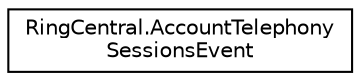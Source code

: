 digraph "Graphical Class Hierarchy"
{
 // LATEX_PDF_SIZE
  edge [fontname="Helvetica",fontsize="10",labelfontname="Helvetica",labelfontsize="10"];
  node [fontname="Helvetica",fontsize="10",shape=record];
  rankdir="LR";
  Node0 [label="RingCentral.AccountTelephony\lSessionsEvent",height=0.2,width=0.4,color="black", fillcolor="white", style="filled",URL="$classRingCentral_1_1AccountTelephonySessionsEvent.html",tooltip=" "];
}
